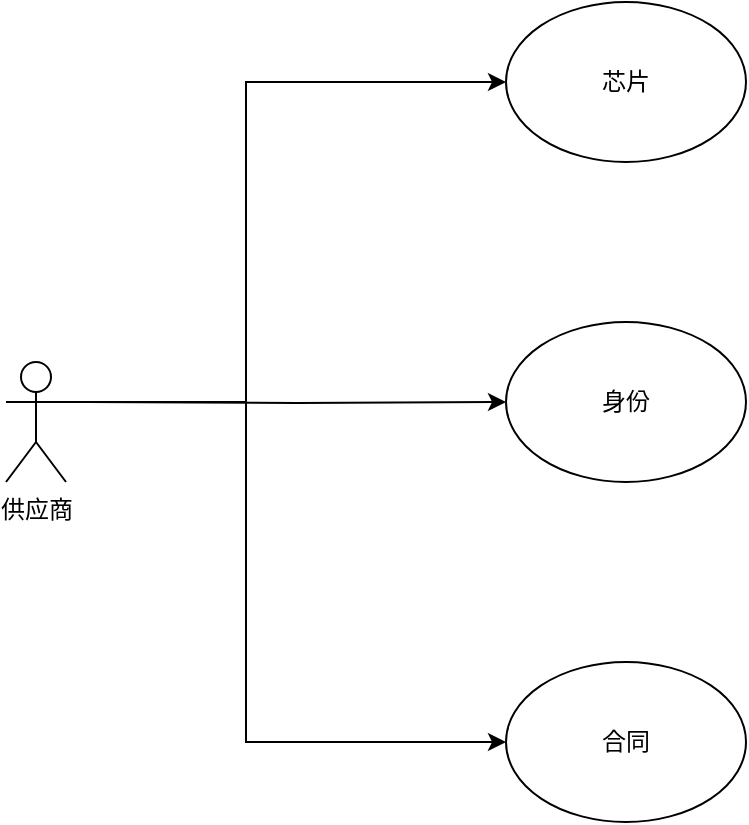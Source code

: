 <mxfile version="21.0.10" type="github">
  <diagram name="第 1 页" id="gQwRuC0dwjucv8FMxDMb">
    <mxGraphModel dx="1096" dy="612" grid="1" gridSize="10" guides="1" tooltips="1" connect="1" arrows="1" fold="1" page="1" pageScale="1" pageWidth="827" pageHeight="1169" math="0" shadow="0">
      <root>
        <mxCell id="0" />
        <mxCell id="1" parent="0" />
        <mxCell id="ncj2i3yl5v5XBpQx4jBK-7" style="edgeStyle=orthogonalEdgeStyle;rounded=0;orthogonalLoop=1;jettySize=auto;html=1;exitX=1;exitY=0.333;exitDx=0;exitDy=0;exitPerimeter=0;entryX=0;entryY=0.5;entryDx=0;entryDy=0;" edge="1" parent="1" source="ncj2i3yl5v5XBpQx4jBK-4" target="ncj2i3yl5v5XBpQx4jBK-6">
          <mxGeometry relative="1" as="geometry">
            <Array as="points">
              <mxPoint x="140" y="500" />
              <mxPoint x="140" y="340" />
            </Array>
          </mxGeometry>
        </mxCell>
        <mxCell id="ncj2i3yl5v5XBpQx4jBK-4" value="供应商" style="shape=umlActor;verticalLabelPosition=bottom;verticalAlign=top;html=1;outlineConnect=0;" vertex="1" parent="1">
          <mxGeometry x="20" y="480" width="30" height="60" as="geometry" />
        </mxCell>
        <mxCell id="ncj2i3yl5v5XBpQx4jBK-6" value="芯片" style="ellipse;whiteSpace=wrap;html=1;" vertex="1" parent="1">
          <mxGeometry x="270" y="300" width="120" height="80" as="geometry" />
        </mxCell>
        <mxCell id="ncj2i3yl5v5XBpQx4jBK-10" value="身份" style="ellipse;whiteSpace=wrap;html=1;" vertex="1" parent="1">
          <mxGeometry x="270" y="460" width="120" height="80" as="geometry" />
        </mxCell>
        <mxCell id="ncj2i3yl5v5XBpQx4jBK-11" value="合同" style="ellipse;whiteSpace=wrap;html=1;" vertex="1" parent="1">
          <mxGeometry x="270" y="630" width="120" height="80" as="geometry" />
        </mxCell>
        <mxCell id="ncj2i3yl5v5XBpQx4jBK-14" style="edgeStyle=orthogonalEdgeStyle;rounded=0;orthogonalLoop=1;jettySize=auto;html=1;entryX=0;entryY=0.5;entryDx=0;entryDy=0;" edge="1" parent="1" target="ncj2i3yl5v5XBpQx4jBK-10">
          <mxGeometry relative="1" as="geometry">
            <mxPoint x="60" y="500" as="sourcePoint" />
            <mxPoint x="230" y="520" as="targetPoint" />
          </mxGeometry>
        </mxCell>
        <mxCell id="ncj2i3yl5v5XBpQx4jBK-15" style="edgeStyle=orthogonalEdgeStyle;rounded=0;orthogonalLoop=1;jettySize=auto;html=1;entryX=0;entryY=0.5;entryDx=0;entryDy=0;" edge="1" parent="1" target="ncj2i3yl5v5XBpQx4jBK-11">
          <mxGeometry relative="1" as="geometry">
            <mxPoint x="70" y="500" as="sourcePoint" />
            <mxPoint x="280" y="510" as="targetPoint" />
            <Array as="points">
              <mxPoint x="140" y="500" />
              <mxPoint x="140" y="670" />
            </Array>
          </mxGeometry>
        </mxCell>
      </root>
    </mxGraphModel>
  </diagram>
</mxfile>
